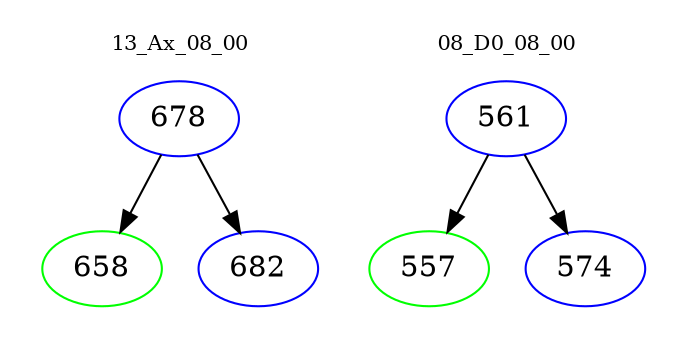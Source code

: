digraph{
subgraph cluster_0 {
color = white
label = "13_Ax_08_00";
fontsize=10;
T0_678 [label="678", color="blue"]
T0_678 -> T0_658 [color="black"]
T0_658 [label="658", color="green"]
T0_678 -> T0_682 [color="black"]
T0_682 [label="682", color="blue"]
}
subgraph cluster_1 {
color = white
label = "08_D0_08_00";
fontsize=10;
T1_561 [label="561", color="blue"]
T1_561 -> T1_557 [color="black"]
T1_557 [label="557", color="green"]
T1_561 -> T1_574 [color="black"]
T1_574 [label="574", color="blue"]
}
}
